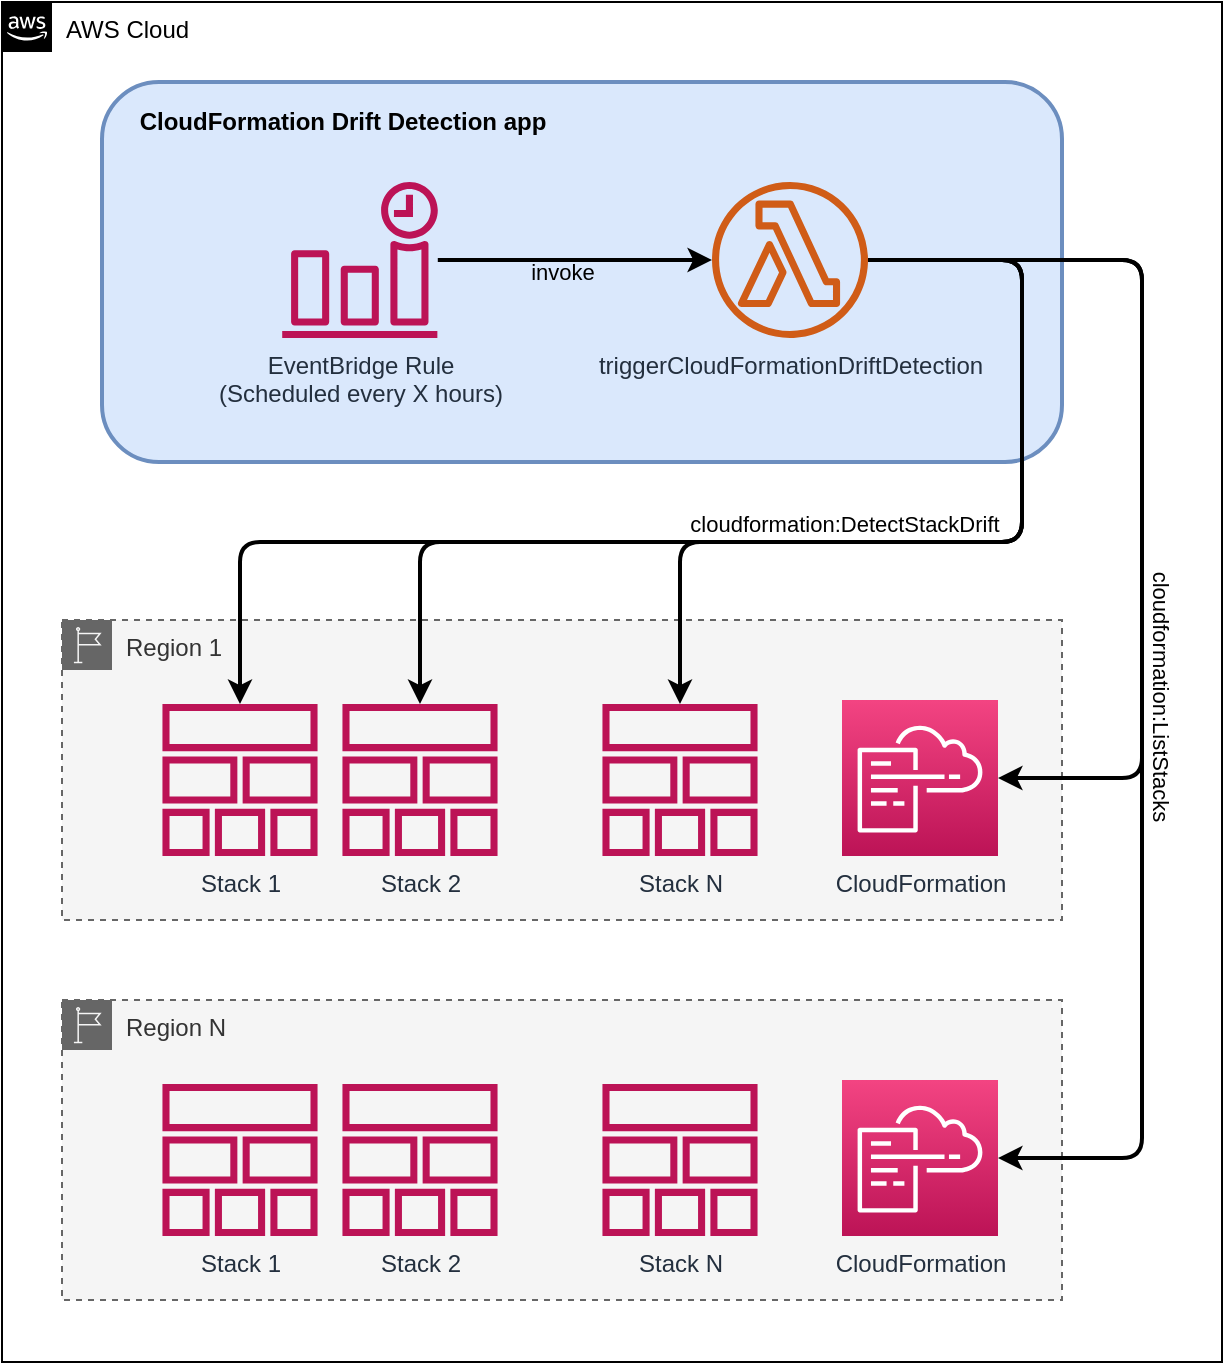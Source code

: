 <mxfile version="14.7.6" type="google"><diagram id="9e-bQVYm61MXAf-iqN9m" name="Page-1"><mxGraphModel dx="1426" dy="744" grid="1" gridSize="10" guides="1" tooltips="1" connect="1" arrows="1" fold="1" page="1" pageScale="1" pageWidth="827" pageHeight="1169" math="0" shadow="0"><root><mxCell id="0"/><mxCell id="1" parent="0"/><mxCell id="wcOiVuL6qTKGUqI-HEaV-36" value="AWS Cloud" style="points=[[0,0],[0.25,0],[0.5,0],[0.75,0],[1,0],[1,0.25],[1,0.5],[1,0.75],[1,1],[0.75,1],[0.5,1],[0.25,1],[0,1],[0,0.75],[0,0.5],[0,0.25]];outlineConnect=0;html=1;whiteSpace=wrap;fontSize=12;fontStyle=0;shape=mxgraph.aws4.group;grIcon=mxgraph.aws4.group_aws_cloud_alt;verticalAlign=top;align=left;spacingLeft=30;dashed=0;rounded=1;" vertex="1" parent="1"><mxGeometry x="20" y="90" width="610" height="680" as="geometry"/></mxCell><mxCell id="wcOiVuL6qTKGUqI-HEaV-33" value="" style="rounded=1;whiteSpace=wrap;html=1;strokeWidth=2;perimeterSpacing=0;fillColor=#dae8fc;strokeColor=#6c8ebf;" vertex="1" parent="1"><mxGeometry x="70" y="130" width="480" height="190" as="geometry"/></mxCell><mxCell id="wcOiVuL6qTKGUqI-HEaV-9" value="Region 1" style="points=[[0,0],[0.25,0],[0.5,0],[0.75,0],[1,0],[1,0.25],[1,0.5],[1,0.75],[1,1],[0.75,1],[0.5,1],[0.25,1],[0,1],[0,0.75],[0,0.5],[0,0.25]];outlineConnect=0;html=1;whiteSpace=wrap;fontSize=12;fontStyle=0;shape=mxgraph.aws4.group;grIcon=mxgraph.aws4.group_region;strokeColor=#666666;fillColor=#f5f5f5;verticalAlign=top;align=left;spacingLeft=30;fontColor=#333333;dashed=1;" vertex="1" parent="1"><mxGeometry x="50" y="399" width="500" height="150" as="geometry"/></mxCell><mxCell id="wcOiVuL6qTKGUqI-HEaV-12" style="edgeStyle=orthogonalEdgeStyle;rounded=0;orthogonalLoop=1;jettySize=auto;html=1;strokeWidth=2;" edge="1" parent="1" source="wcOiVuL6qTKGUqI-HEaV-1" target="wcOiVuL6qTKGUqI-HEaV-4"><mxGeometry relative="1" as="geometry"/></mxCell><mxCell id="wcOiVuL6qTKGUqI-HEaV-13" value="invoke" style="edgeLabel;html=1;align=center;verticalAlign=middle;resizable=0;points=[];labelBackgroundColor=none;" vertex="1" connectable="0" parent="wcOiVuL6qTKGUqI-HEaV-12"><mxGeometry x="-0.386" y="-2" relative="1" as="geometry"><mxPoint x="20" y="4" as="offset"/></mxGeometry></mxCell><mxCell id="wcOiVuL6qTKGUqI-HEaV-1" value="EventBridge Rule &lt;br&gt;(Scheduled every X hours)" style="outlineConnect=0;fontColor=#232F3E;gradientColor=none;fillColor=#BC1356;strokeColor=none;dashed=0;verticalLabelPosition=bottom;verticalAlign=top;align=center;html=1;fontSize=12;fontStyle=0;aspect=fixed;pointerEvents=1;shape=mxgraph.aws4.event_time_based;" vertex="1" parent="1"><mxGeometry x="160" y="180" width="78" height="78" as="geometry"/></mxCell><mxCell id="wcOiVuL6qTKGUqI-HEaV-11" style="edgeStyle=orthogonalEdgeStyle;rounded=1;orthogonalLoop=1;jettySize=auto;html=1;strokeWidth=2;entryX=1;entryY=0.5;entryDx=0;entryDy=0;entryPerimeter=0;" edge="1" parent="1" source="wcOiVuL6qTKGUqI-HEaV-4" target="wcOiVuL6qTKGUqI-HEaV-5"><mxGeometry relative="1" as="geometry"><mxPoint x="480" y="400" as="targetPoint"/><Array as="points"><mxPoint x="590" y="219"/><mxPoint x="590" y="478"/></Array></mxGeometry></mxCell><mxCell id="wcOiVuL6qTKGUqI-HEaV-14" value="cloudformation:ListStacks" style="edgeLabel;html=1;align=center;verticalAlign=middle;resizable=0;points=[];rotation=90;" vertex="1" connectable="0" parent="wcOiVuL6qTKGUqI-HEaV-11"><mxGeometry x="0.053" y="-1" relative="1" as="geometry"><mxPoint x="11" y="108" as="offset"/></mxGeometry></mxCell><mxCell id="wcOiVuL6qTKGUqI-HEaV-15" style="edgeStyle=orthogonalEdgeStyle;rounded=1;orthogonalLoop=1;jettySize=auto;html=1;strokeWidth=2;" edge="1" parent="1" source="wcOiVuL6qTKGUqI-HEaV-4" target="wcOiVuL6qTKGUqI-HEaV-6"><mxGeometry relative="1" as="geometry"><Array as="points"><mxPoint x="530" y="219"/><mxPoint x="530" y="360"/><mxPoint x="359" y="360"/></Array></mxGeometry></mxCell><mxCell id="wcOiVuL6qTKGUqI-HEaV-16" style="edgeStyle=orthogonalEdgeStyle;rounded=1;orthogonalLoop=1;jettySize=auto;html=1;strokeWidth=2;" edge="1" parent="1" source="wcOiVuL6qTKGUqI-HEaV-4" target="wcOiVuL6qTKGUqI-HEaV-7"><mxGeometry relative="1" as="geometry"><Array as="points"><mxPoint x="530" y="219"/><mxPoint x="530" y="360"/><mxPoint x="229" y="360"/></Array></mxGeometry></mxCell><mxCell id="wcOiVuL6qTKGUqI-HEaV-17" value="cloudformation:DetectStackDrift" style="edgeLabel;html=1;align=center;verticalAlign=middle;resizable=0;points=[];" vertex="1" connectable="0" parent="wcOiVuL6qTKGUqI-HEaV-16"><mxGeometry x="-0.021" y="-4" relative="1" as="geometry"><mxPoint x="-14" y="-5" as="offset"/></mxGeometry></mxCell><mxCell id="wcOiVuL6qTKGUqI-HEaV-24" style="edgeStyle=orthogonalEdgeStyle;rounded=1;orthogonalLoop=1;jettySize=auto;html=1;strokeWidth=2;" edge="1" parent="1" source="wcOiVuL6qTKGUqI-HEaV-4" target="wcOiVuL6qTKGUqI-HEaV-8"><mxGeometry relative="1" as="geometry"><Array as="points"><mxPoint x="530" y="219"/><mxPoint x="530" y="360"/><mxPoint x="139" y="360"/></Array></mxGeometry></mxCell><mxCell id="wcOiVuL6qTKGUqI-HEaV-4" value="triggerCloudFormationDriftDetection" style="outlineConnect=0;fontColor=#232F3E;gradientColor=none;fillColor=#D05C17;strokeColor=none;dashed=0;verticalLabelPosition=bottom;verticalAlign=top;align=center;html=1;fontSize=12;fontStyle=0;aspect=fixed;pointerEvents=1;shape=mxgraph.aws4.lambda_function;" vertex="1" parent="1"><mxGeometry x="375" y="180" width="78" height="78" as="geometry"/></mxCell><mxCell id="wcOiVuL6qTKGUqI-HEaV-5" value="CloudFormation" style="points=[[0,0,0],[0.25,0,0],[0.5,0,0],[0.75,0,0],[1,0,0],[0,1,0],[0.25,1,0],[0.5,1,0],[0.75,1,0],[1,1,0],[0,0.25,0],[0,0.5,0],[0,0.75,0],[1,0.25,0],[1,0.5,0],[1,0.75,0]];points=[[0,0,0],[0.25,0,0],[0.5,0,0],[0.75,0,0],[1,0,0],[0,1,0],[0.25,1,0],[0.5,1,0],[0.75,1,0],[1,1,0],[0,0.25,0],[0,0.5,0],[0,0.75,0],[1,0.25,0],[1,0.5,0],[1,0.75,0]];outlineConnect=0;fontColor=#232F3E;gradientColor=#F34482;gradientDirection=north;fillColor=#BC1356;strokeColor=#ffffff;dashed=0;verticalLabelPosition=bottom;verticalAlign=top;align=center;html=1;fontSize=12;fontStyle=0;aspect=fixed;shape=mxgraph.aws4.resourceIcon;resIcon=mxgraph.aws4.cloudformation;" vertex="1" parent="1"><mxGeometry x="440" y="439" width="78" height="78" as="geometry"/></mxCell><mxCell id="wcOiVuL6qTKGUqI-HEaV-6" value="Stack N" style="outlineConnect=0;fontColor=#232F3E;gradientColor=none;fillColor=#BC1356;strokeColor=none;dashed=0;verticalLabelPosition=bottom;verticalAlign=top;align=center;html=1;fontSize=12;fontStyle=0;aspect=fixed;pointerEvents=1;shape=mxgraph.aws4.stack;" vertex="1" parent="1"><mxGeometry x="320" y="441" width="78" height="76" as="geometry"/></mxCell><mxCell id="wcOiVuL6qTKGUqI-HEaV-7" value="Stack 2" style="outlineConnect=0;fontColor=#232F3E;gradientColor=none;fillColor=#BC1356;strokeColor=none;dashed=0;verticalLabelPosition=bottom;verticalAlign=top;align=center;html=1;fontSize=12;fontStyle=0;aspect=fixed;pointerEvents=1;shape=mxgraph.aws4.stack;" vertex="1" parent="1"><mxGeometry x="190" y="441" width="78" height="76" as="geometry"/></mxCell><mxCell id="wcOiVuL6qTKGUqI-HEaV-8" value="Stack 1" style="outlineConnect=0;fontColor=#232F3E;gradientColor=none;fillColor=#BC1356;strokeColor=none;dashed=0;verticalLabelPosition=bottom;verticalAlign=top;align=center;html=1;fontSize=12;fontStyle=0;aspect=fixed;pointerEvents=1;shape=mxgraph.aws4.stack;" vertex="1" parent="1"><mxGeometry x="100" y="441" width="78" height="76" as="geometry"/></mxCell><mxCell id="wcOiVuL6qTKGUqI-HEaV-21" value="" style="shape=image;html=1;verticalAlign=top;verticalLabelPosition=bottom;labelBackgroundColor=#ffffff;imageAspect=0;aspect=fixed;image=https://cdn2.iconfinder.com/data/icons/font-awesome/1792/ellipsis-h-128.png" vertex="1" parent="1"><mxGeometry x="280" y="469" width="20" height="20" as="geometry"/></mxCell><mxCell id="wcOiVuL6qTKGUqI-HEaV-25" value="Region N" style="points=[[0,0],[0.25,0],[0.5,0],[0.75,0],[1,0],[1,0.25],[1,0.5],[1,0.75],[1,1],[0.75,1],[0.5,1],[0.25,1],[0,1],[0,0.75],[0,0.5],[0,0.25]];outlineConnect=0;html=1;whiteSpace=wrap;fontSize=12;fontStyle=0;shape=mxgraph.aws4.group;grIcon=mxgraph.aws4.group_region;strokeColor=#666666;fillColor=#f5f5f5;verticalAlign=top;align=left;spacingLeft=30;fontColor=#333333;dashed=1;" vertex="1" parent="1"><mxGeometry x="50" y="589" width="500" height="150" as="geometry"/></mxCell><mxCell id="wcOiVuL6qTKGUqI-HEaV-26" value="CloudFormation" style="points=[[0,0,0],[0.25,0,0],[0.5,0,0],[0.75,0,0],[1,0,0],[0,1,0],[0.25,1,0],[0.5,1,0],[0.75,1,0],[1,1,0],[0,0.25,0],[0,0.5,0],[0,0.75,0],[1,0.25,0],[1,0.5,0],[1,0.75,0]];points=[[0,0,0],[0.25,0,0],[0.5,0,0],[0.75,0,0],[1,0,0],[0,1,0],[0.25,1,0],[0.5,1,0],[0.75,1,0],[1,1,0],[0,0.25,0],[0,0.5,0],[0,0.75,0],[1,0.25,0],[1,0.5,0],[1,0.75,0]];outlineConnect=0;fontColor=#232F3E;gradientColor=#F34482;gradientDirection=north;fillColor=#BC1356;strokeColor=#ffffff;dashed=0;verticalLabelPosition=bottom;verticalAlign=top;align=center;html=1;fontSize=12;fontStyle=0;aspect=fixed;shape=mxgraph.aws4.resourceIcon;resIcon=mxgraph.aws4.cloudformation;" vertex="1" parent="1"><mxGeometry x="440" y="629" width="78" height="78" as="geometry"/></mxCell><mxCell id="wcOiVuL6qTKGUqI-HEaV-27" value="Stack N" style="outlineConnect=0;fontColor=#232F3E;gradientColor=none;fillColor=#BC1356;strokeColor=none;dashed=0;verticalLabelPosition=bottom;verticalAlign=top;align=center;html=1;fontSize=12;fontStyle=0;aspect=fixed;pointerEvents=1;shape=mxgraph.aws4.stack;" vertex="1" parent="1"><mxGeometry x="320" y="631" width="78" height="76" as="geometry"/></mxCell><mxCell id="wcOiVuL6qTKGUqI-HEaV-28" value="Stack 2" style="outlineConnect=0;fontColor=#232F3E;gradientColor=none;fillColor=#BC1356;strokeColor=none;dashed=0;verticalLabelPosition=bottom;verticalAlign=top;align=center;html=1;fontSize=12;fontStyle=0;aspect=fixed;pointerEvents=1;shape=mxgraph.aws4.stack;" vertex="1" parent="1"><mxGeometry x="190" y="631" width="78" height="76" as="geometry"/></mxCell><mxCell id="wcOiVuL6qTKGUqI-HEaV-29" value="Stack 1" style="outlineConnect=0;fontColor=#232F3E;gradientColor=none;fillColor=#BC1356;strokeColor=none;dashed=0;verticalLabelPosition=bottom;verticalAlign=top;align=center;html=1;fontSize=12;fontStyle=0;aspect=fixed;pointerEvents=1;shape=mxgraph.aws4.stack;" vertex="1" parent="1"><mxGeometry x="100" y="631" width="78" height="76" as="geometry"/></mxCell><mxCell id="wcOiVuL6qTKGUqI-HEaV-30" value="" style="shape=image;html=1;verticalAlign=top;verticalLabelPosition=bottom;labelBackgroundColor=#ffffff;imageAspect=0;aspect=fixed;image=https://cdn2.iconfinder.com/data/icons/font-awesome/1792/ellipsis-h-128.png" vertex="1" parent="1"><mxGeometry x="280" y="659" width="20" height="20" as="geometry"/></mxCell><mxCell id="wcOiVuL6qTKGUqI-HEaV-31" value="" style="shape=image;html=1;verticalAlign=top;verticalLabelPosition=bottom;labelBackgroundColor=#ffffff;imageAspect=0;aspect=fixed;image=https://cdn2.iconfinder.com/data/icons/font-awesome/1792/ellipsis-v-128.png" vertex="1" parent="1"><mxGeometry x="290" y="559" width="20" height="20" as="geometry"/></mxCell><mxCell id="wcOiVuL6qTKGUqI-HEaV-35" value="&lt;b&gt;CloudFormation Drift Detection app&lt;/b&gt;" style="text;html=1;align=center;verticalAlign=middle;resizable=0;points=[];autosize=1;strokeColor=none;" vertex="1" parent="1"><mxGeometry x="80" y="140" width="220" height="20" as="geometry"/></mxCell><mxCell id="wcOiVuL6qTKGUqI-HEaV-32" style="edgeStyle=orthogonalEdgeStyle;rounded=1;orthogonalLoop=1;jettySize=auto;html=1;entryX=1;entryY=0.5;entryDx=0;entryDy=0;entryPerimeter=0;strokeWidth=2;" edge="1" parent="1" source="wcOiVuL6qTKGUqI-HEaV-4" target="wcOiVuL6qTKGUqI-HEaV-26"><mxGeometry relative="1" as="geometry"><Array as="points"><mxPoint x="590" y="219"/><mxPoint x="590" y="668"/></Array></mxGeometry></mxCell></root></mxGraphModel></diagram></mxfile>